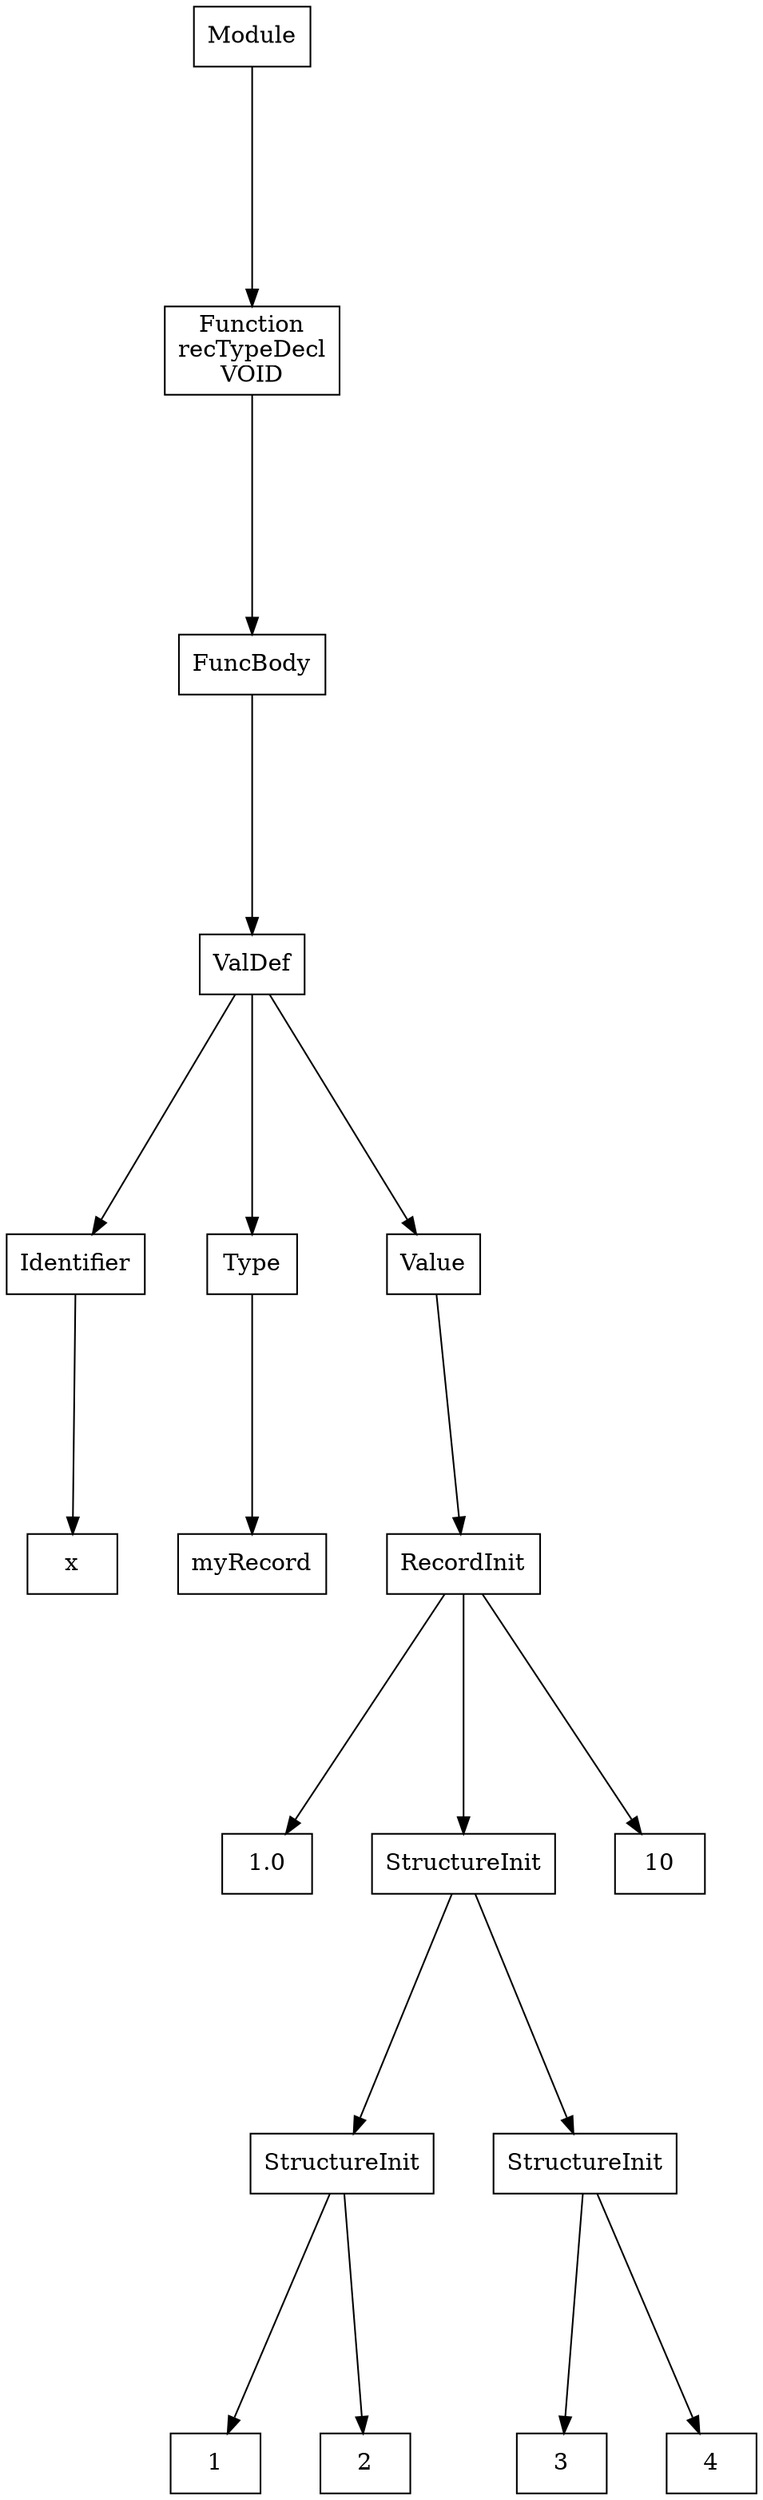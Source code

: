 digraph {
node [shape=box];
graph [ordering="out", overlap = false, nodesep="0.5", ranksep="2"];
node0 [label="Module"];
node1 [label="Function\nrecTypeDecl\nVOID"];
node2 [label="FuncBody"];
node3 [label="ValDef"];
node4 [label="Identifier"];
node5 [label="x"];
node6 [label="Type"];
node7 [label="myRecord"];
node8 [label="Value"];
node9 [label="RecordInit"];
node10 [label="1.0"];
node11 [label="StructureInit"];
node12 [label="StructureInit"];
node13 [label="1"];
node14 [label="2"];
node15 [label="StructureInit"];
node16 [label="3"];
node17 [label="4"];
node18 [label="10"];
node1 -> node2;
node4 -> node5;
node3 -> node4;
node6 -> node7;
node3 -> node6;
node9 -> node10;
node12 -> node13;
node12 -> node14;
node11 -> node12;
node15 -> node16;
node15 -> node17;
node11 -> node15;
node9 -> node11;
node9 -> node18;
node3 -> node8;
node8 -> node9;
node2 -> node3;
node0 -> node1;
}
